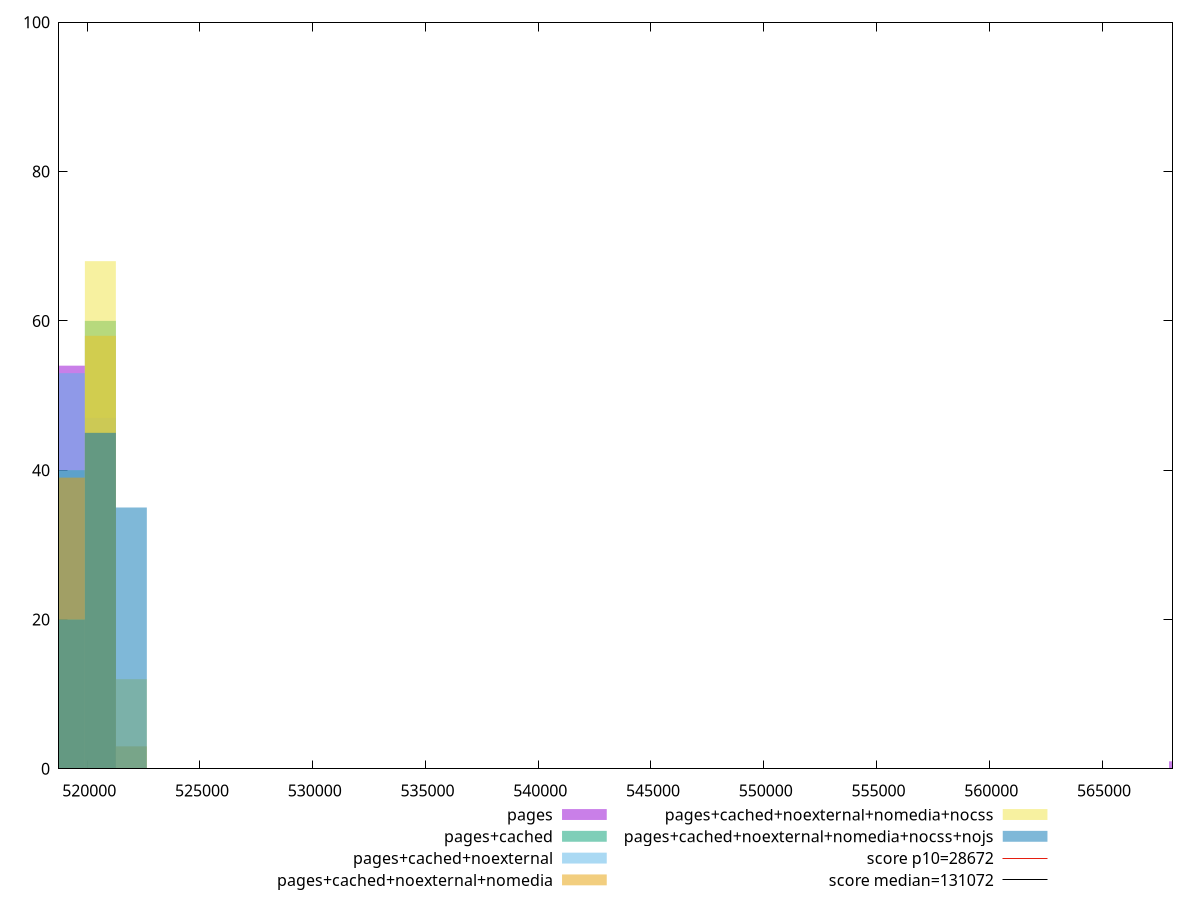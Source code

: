 reset

$pages <<EOF
520583.9848875018 45
519210.41236800974 54
568659.0230697249 1
EOF

$pagesCached <<EOF
520583.9848875018 60
519210.41236800974 40
EOF

$pagesCachedNoexternal <<EOF
520583.9848875018 47
519210.41236800974 53
EOF

$pagesCachedNoexternalNomedia <<EOF
519210.41236800974 39
520583.9848875018 58
521957.5574069939 3
EOF

$pagesCachedNoexternalNomediaNocss <<EOF
520583.9848875018 68
521957.5574069939 12
519210.41236800974 20
EOF

$pagesCachedNoexternalNomediaNocssNojs <<EOF
520583.9848875018 45
521957.5574069939 35
519210.41236800974 20
EOF

set key outside below
set boxwidth 1373.5725194920892
set xrange [518749.85381727194:568125.7869299348]
set yrange [0:100]
set trange [0:100]
set style fill transparent solid 0.5 noborder

set parametric
set terminal svg size 640, 540 enhanced background rgb 'white'
set output "reprap/uses-long-cache-ttl/comparison/histogram/all_raw.svg"

plot $pages title "pages" with boxes, \
     $pagesCached title "pages+cached" with boxes, \
     $pagesCachedNoexternal title "pages+cached+noexternal" with boxes, \
     $pagesCachedNoexternalNomedia title "pages+cached+noexternal+nomedia" with boxes, \
     $pagesCachedNoexternalNomediaNocss title "pages+cached+noexternal+nomedia+nocss" with boxes, \
     $pagesCachedNoexternalNomediaNocssNojs title "pages+cached+noexternal+nomedia+nocss+nojs" with boxes, \
     28672,t title "score p10=28672", \
     131072,t title "score median=131072"

reset
